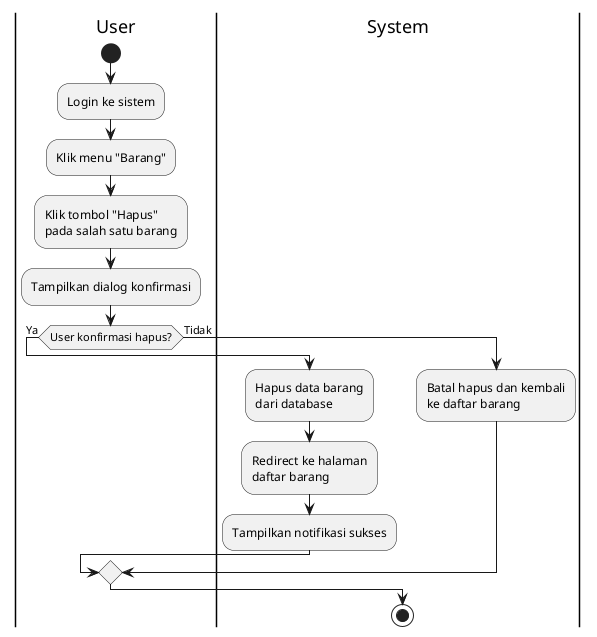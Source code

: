 @startuml
|User|
start
:Login ke sistem;
:Klik menu "Barang";
:Klik tombol "Hapus"\npada salah satu barang;
:Tampilkan dialog konfirmasi;

if (User konfirmasi hapus?) then (Ya)
  |System|
  :Hapus data barang\ndari database;
  :Redirect ke halaman\ndaftar barang;
  :Tampilkan notifikasi sukses;
else (Tidak)
  :Batal hapus dan kembali\nke daftar barang;
endif

stop
@enduml